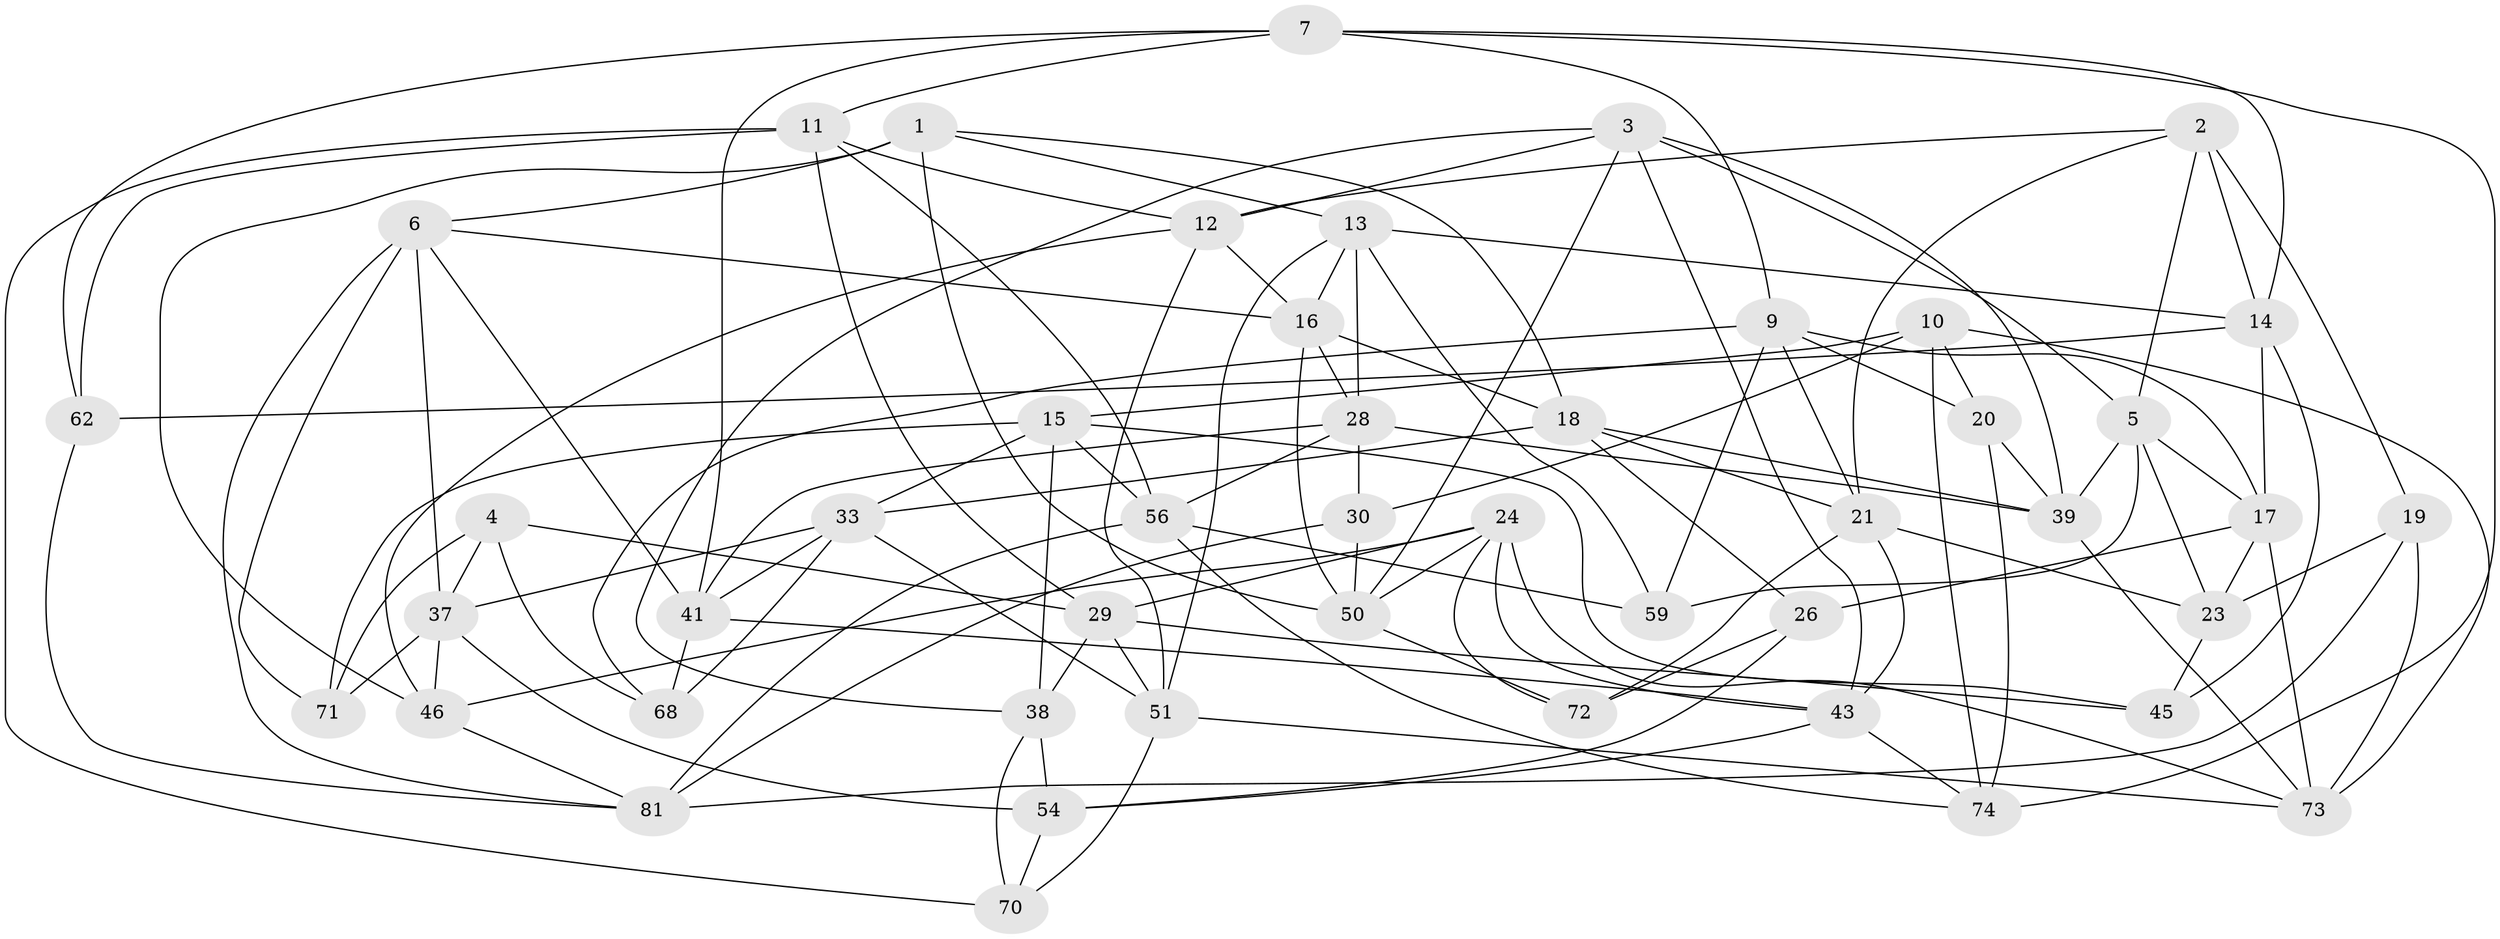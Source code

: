 // original degree distribution, {4: 1.0}
// Generated by graph-tools (version 1.1) at 2025/42/03/06/25 10:42:17]
// undirected, 47 vertices, 125 edges
graph export_dot {
graph [start="1"]
  node [color=gray90,style=filled];
  1 [super="+69"];
  2 [super="+8"];
  3 [super="+22"];
  4;
  5 [super="+49"];
  6 [super="+42"];
  7 [super="+64"];
  9 [super="+31"];
  10 [super="+27"];
  11 [super="+48"];
  12 [super="+34"];
  13 [super="+52"];
  14 [super="+65"];
  15 [super="+32"];
  16 [super="+40"];
  17 [super="+61"];
  18 [super="+53"];
  19 [super="+25"];
  20;
  21 [super="+36"];
  23 [super="+78"];
  24 [super="+80"];
  26;
  28 [super="+58"];
  29 [super="+47"];
  30;
  33 [super="+35"];
  37 [super="+83"];
  38 [super="+44"];
  39 [super="+57"];
  41 [super="+66"];
  43 [super="+60"];
  45;
  46 [super="+75"];
  50 [super="+63"];
  51 [super="+55"];
  54 [super="+67"];
  56 [super="+79"];
  59;
  62;
  68;
  70;
  71;
  72;
  73 [super="+77"];
  74 [super="+76"];
  81 [super="+82"];
  1 -- 46 [weight=2];
  1 -- 50;
  1 -- 6;
  1 -- 13;
  1 -- 18;
  2 -- 12;
  2 -- 19 [weight=2];
  2 -- 21;
  2 -- 5;
  2 -- 14;
  3 -- 38;
  3 -- 39;
  3 -- 43;
  3 -- 50;
  3 -- 12;
  3 -- 5;
  4 -- 68;
  4 -- 71;
  4 -- 29;
  4 -- 37;
  5 -- 17;
  5 -- 39;
  5 -- 59;
  5 -- 23;
  6 -- 71;
  6 -- 16;
  6 -- 37;
  6 -- 41;
  6 -- 81;
  7 -- 74;
  7 -- 11;
  7 -- 41;
  7 -- 62;
  7 -- 14;
  7 -- 9;
  9 -- 21;
  9 -- 59;
  9 -- 17;
  9 -- 20;
  9 -- 68;
  10 -- 74 [weight=2];
  10 -- 30;
  10 -- 20;
  10 -- 15;
  10 -- 73;
  11 -- 12;
  11 -- 56;
  11 -- 70;
  11 -- 29;
  11 -- 62;
  12 -- 16;
  12 -- 46;
  12 -- 51;
  13 -- 51;
  13 -- 59;
  13 -- 14;
  13 -- 16;
  13 -- 28;
  14 -- 45;
  14 -- 62;
  14 -- 17;
  15 -- 45;
  15 -- 33;
  15 -- 71;
  15 -- 38;
  15 -- 56;
  16 -- 28;
  16 -- 50;
  16 -- 18;
  17 -- 73;
  17 -- 26;
  17 -- 23;
  18 -- 33;
  18 -- 39;
  18 -- 21;
  18 -- 26;
  19 -- 73;
  19 -- 23 [weight=2];
  19 -- 81;
  20 -- 39;
  20 -- 74;
  21 -- 72;
  21 -- 43;
  21 -- 23;
  23 -- 45;
  24 -- 43;
  24 -- 72;
  24 -- 46;
  24 -- 73;
  24 -- 50;
  24 -- 29;
  26 -- 72;
  26 -- 54;
  28 -- 39;
  28 -- 56;
  28 -- 41;
  28 -- 30;
  29 -- 38;
  29 -- 45;
  29 -- 51;
  30 -- 81;
  30 -- 50;
  33 -- 68;
  33 -- 37;
  33 -- 41;
  33 -- 51;
  37 -- 46;
  37 -- 71;
  37 -- 54;
  38 -- 54 [weight=2];
  38 -- 70;
  39 -- 73;
  41 -- 43;
  41 -- 68;
  43 -- 54;
  43 -- 74;
  46 -- 81;
  50 -- 72;
  51 -- 73;
  51 -- 70;
  54 -- 70;
  56 -- 59;
  56 -- 74;
  56 -- 81;
  62 -- 81;
}

